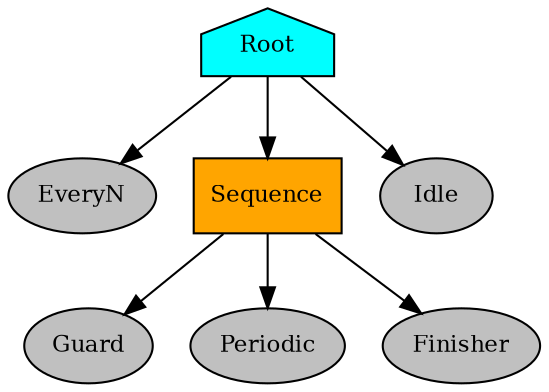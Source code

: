 digraph root {
Root [shape=house, fontsize=11, style=filled, fillcolor=cyan];
EveryN [shape=ellipse, fontsize=11, style=filled, fillcolor=gray];
Root -> EveryN;
Sequence [shape=box, fontsize=11, style=filled, fillcolor=orange];
Root -> Sequence;
Guard [shape=ellipse, fontsize=11, style=filled, fillcolor=gray];
Sequence -> Guard;
Periodic [shape=ellipse, fontsize=11, style=filled, fillcolor=gray];
Sequence -> Periodic;
Finisher [shape=ellipse, fontsize=11, style=filled, fillcolor=gray];
Sequence -> Finisher;
Idle [shape=ellipse, fontsize=11, style=filled, fillcolor=gray];
Root -> Idle;
}
